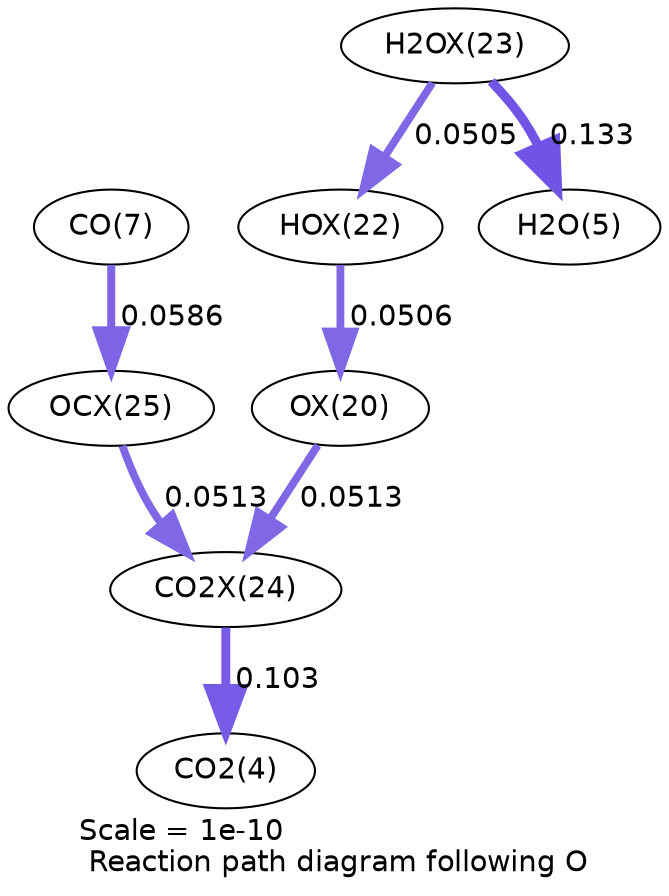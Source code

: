 digraph reaction_paths {
center=1;
s29 -> s27[fontname="Helvetica", penwidth=3.75, arrowsize=1.87, color="0.7, 0.551, 0.9"
, label=" 0.0506"];
s27 -> s31[fontname="Helvetica", penwidth=3.76, arrowsize=1.88, color="0.7, 0.551, 0.9"
, label=" 0.0513"];
s30 -> s29[fontname="Helvetica", penwidth=3.75, arrowsize=1.87, color="0.7, 0.551, 0.9"
, label=" 0.0505"];
s30 -> s7[fontname="Helvetica", penwidth=4.48, arrowsize=2.24, color="0.7, 0.633, 0.9"
, label=" 0.133"];
s9 -> s32[fontname="Helvetica", penwidth=3.86, arrowsize=1.93, color="0.7, 0.559, 0.9"
, label=" 0.0586"];
s32 -> s31[fontname="Helvetica", penwidth=3.76, arrowsize=1.88, color="0.7, 0.551, 0.9"
, label=" 0.0513"];
s31 -> s6[fontname="Helvetica", penwidth=4.28, arrowsize=2.14, color="0.7, 0.603, 0.9"
, label=" 0.103"];
s6 [ fontname="Helvetica", label="CO2(4)"];
s7 [ fontname="Helvetica", label="H2O(5)"];
s9 [ fontname="Helvetica", label="CO(7)"];
s27 [ fontname="Helvetica", label="OX(20)"];
s29 [ fontname="Helvetica", label="HOX(22)"];
s30 [ fontname="Helvetica", label="H2OX(23)"];
s31 [ fontname="Helvetica", label="CO2X(24)"];
s32 [ fontname="Helvetica", label="OCX(25)"];
 label = "Scale = 1e-10\l Reaction path diagram following O";
 fontname = "Helvetica";
}

